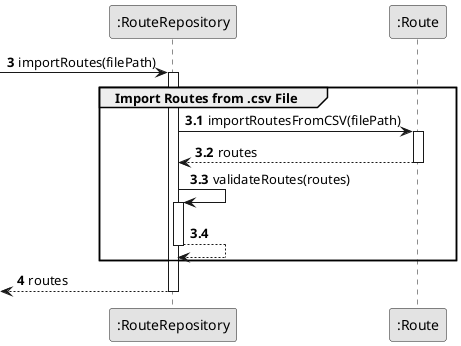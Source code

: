 @startuml
skinparam monochrome true
skinparam packageStyle rectangle
skinparam shadowing false

autonumber

'hide footbox
participant ":RouteRepository" as Repository
participant ":Route" as Importer
autonumber 3


 -> Repository : importRoutes(filePath)
autonumber 3.1

activate Repository

  Group Import Routes from .csv File

    Repository -> Importer: importRoutesFromCSV(filePath)
        activate Importer

        Importer --> Repository: routes
        deactivate Importer


    Repository -> Repository: validateRoutes(routes)
    activate Repository

        Repository --> Repository
        deactivate Repository


    end
    autonumber 4


     <-- Repository  : routes
deactivate Repository


@enduml
